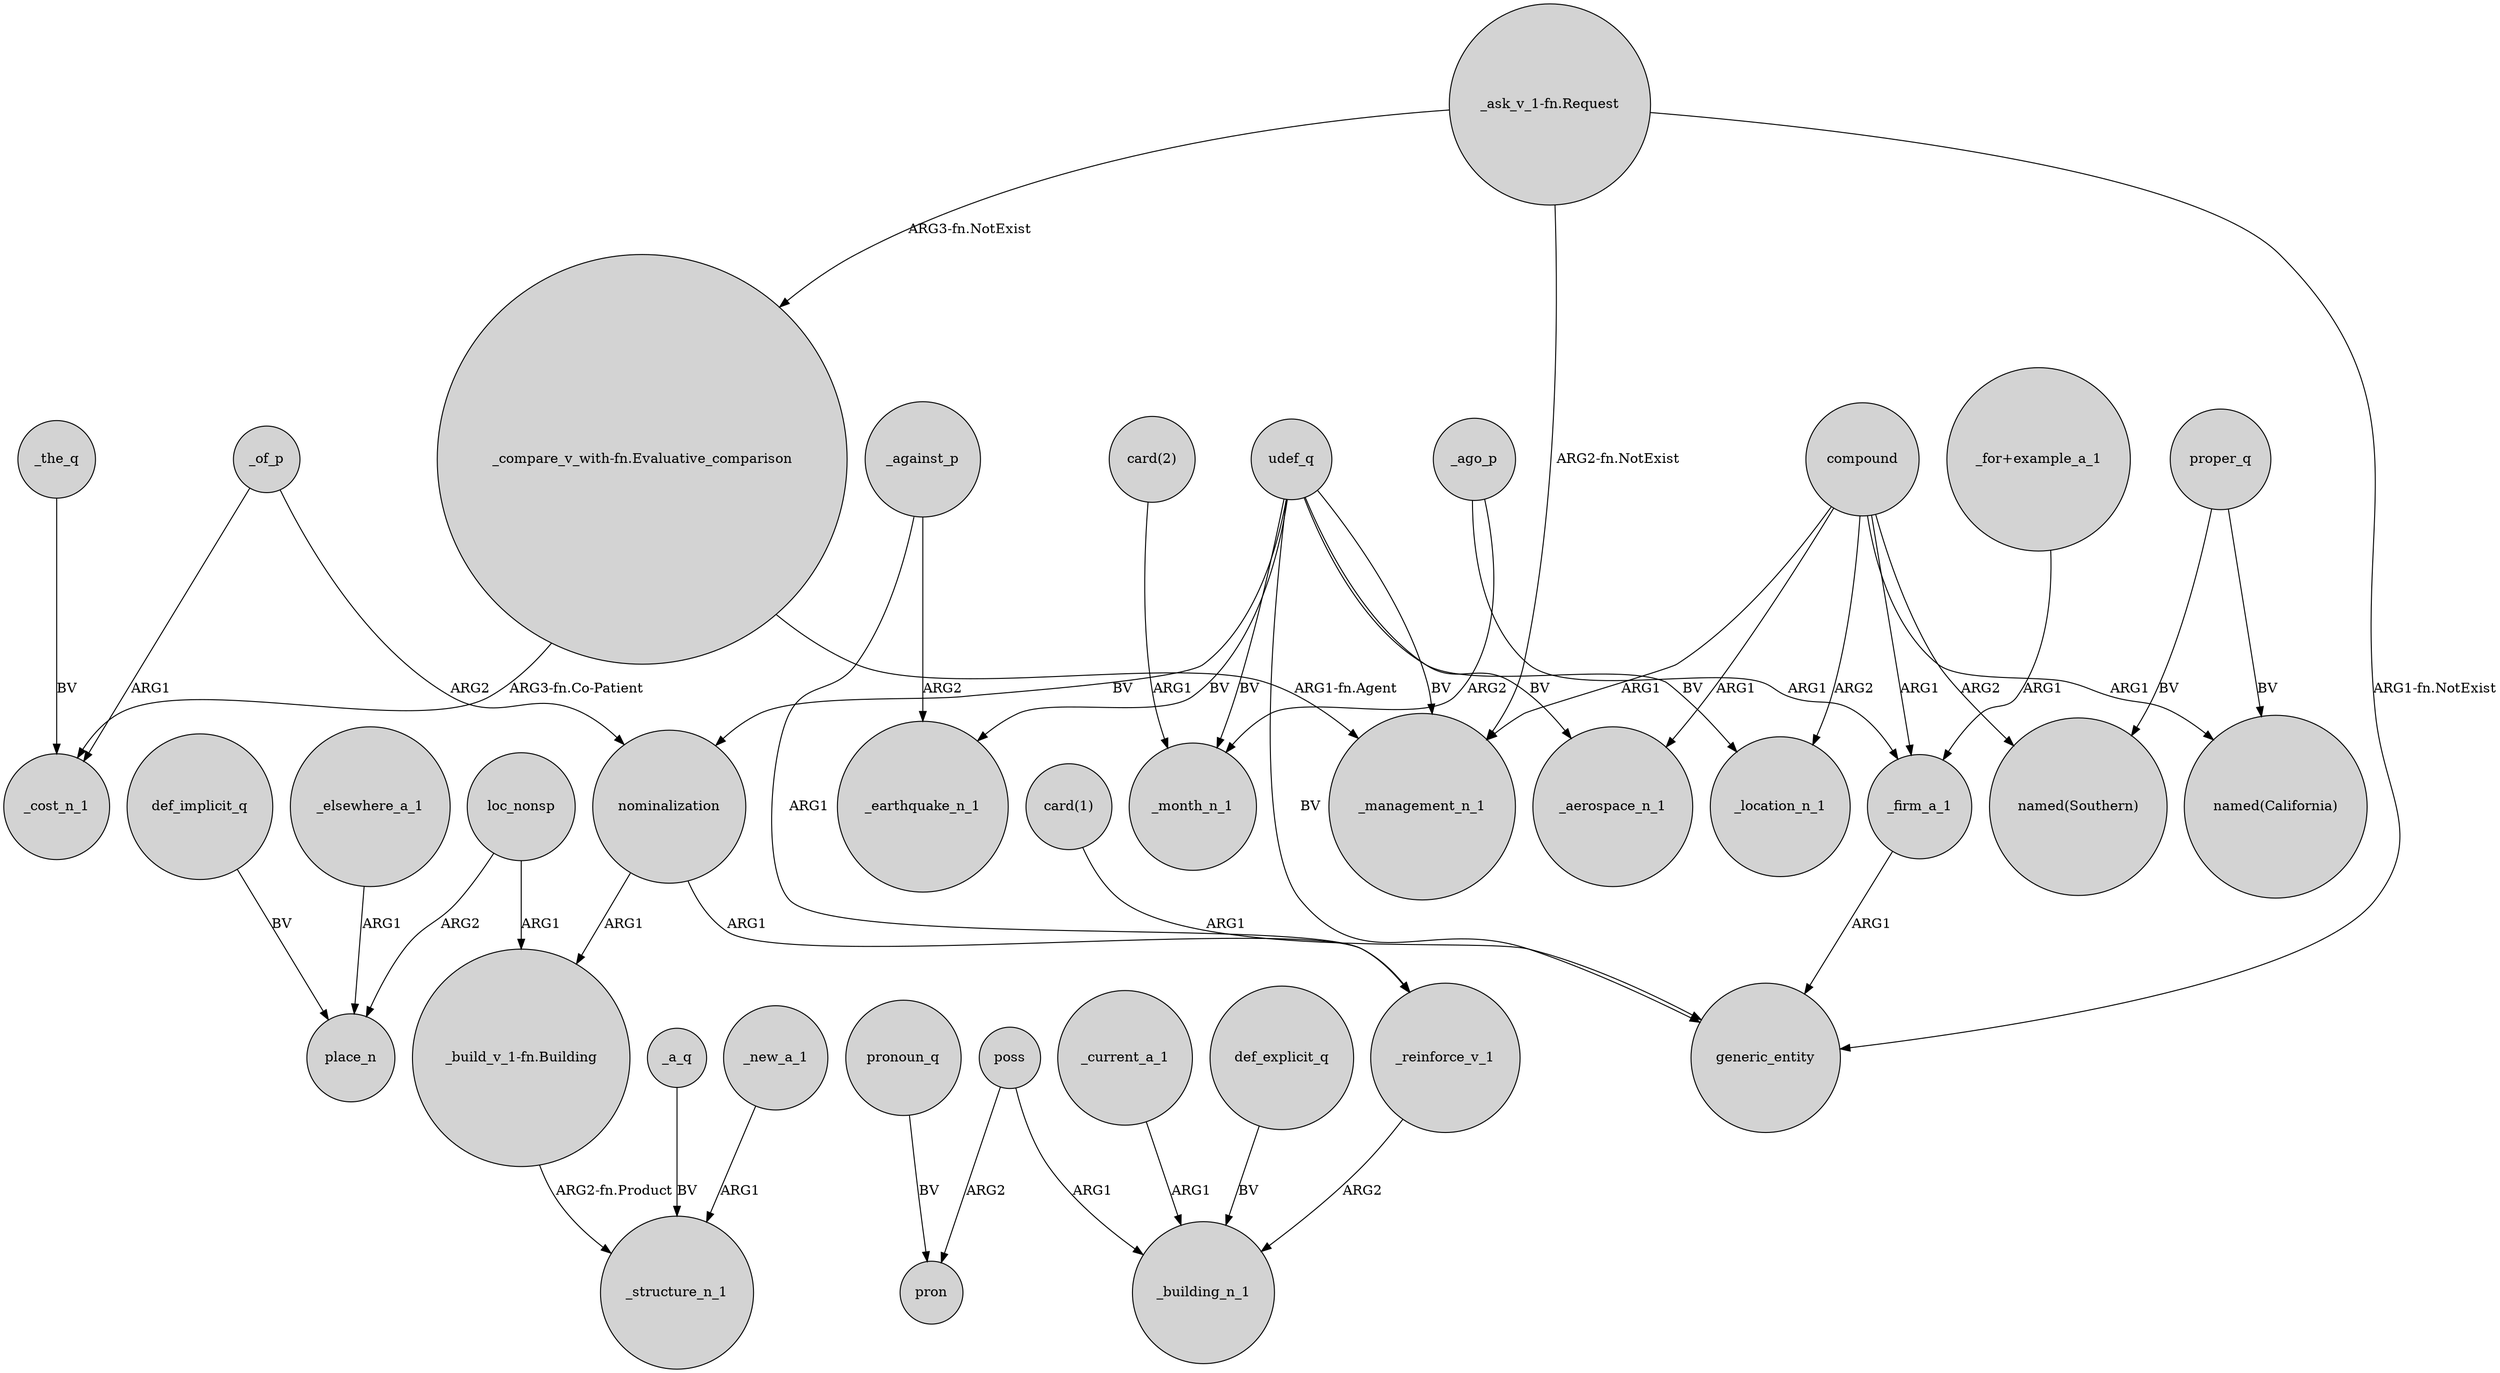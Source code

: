 digraph {
	node [shape=circle style=filled]
	"_compare_v_with-fn.Evaluative_comparison" -> _cost_n_1 [label="ARG3-fn.Co-Patient"]
	loc_nonsp -> "_build_v_1-fn.Building" [label=ARG1]
	"_ask_v_1-fn.Request" -> "_compare_v_with-fn.Evaluative_comparison" [label="ARG3-fn.NotExist"]
	"card(2)" -> _month_n_1 [label=ARG1]
	udef_q -> generic_entity [label=BV]
	poss -> pron [label=ARG2]
	udef_q -> _aerospace_n_1 [label=BV]
	_current_a_1 -> _building_n_1 [label=ARG1]
	_reinforce_v_1 -> _building_n_1 [label=ARG2]
	"_ask_v_1-fn.Request" -> _management_n_1 [label="ARG2-fn.NotExist"]
	poss -> _building_n_1 [label=ARG1]
	"_compare_v_with-fn.Evaluative_comparison" -> _management_n_1 [label="ARG1-fn.Agent"]
	compound -> "named(Southern)" [label=ARG2]
	proper_q -> "named(California)" [label=BV]
	nominalization -> "_build_v_1-fn.Building" [label=ARG1]
	_a_q -> _structure_n_1 [label=BV]
	udef_q -> _location_n_1 [label=BV]
	def_implicit_q -> place_n [label=BV]
	_against_p -> _reinforce_v_1 [label=ARG1]
	udef_q -> _management_n_1 [label=BV]
	"_build_v_1-fn.Building" -> _structure_n_1 [label="ARG2-fn.Product"]
	udef_q -> _month_n_1 [label=BV]
	_the_q -> _cost_n_1 [label=BV]
	compound -> _location_n_1 [label=ARG2]
	_of_p -> _cost_n_1 [label=ARG1]
	"_for+example_a_1" -> _firm_a_1 [label=ARG1]
	pronoun_q -> pron [label=BV]
	proper_q -> "named(Southern)" [label=BV]
	compound -> "named(California)" [label=ARG1]
	compound -> _firm_a_1 [label=ARG1]
	_ago_p -> _firm_a_1 [label=ARG1]
	nominalization -> _reinforce_v_1 [label=ARG1]
	_elsewhere_a_1 -> place_n [label=ARG1]
	_of_p -> nominalization [label=ARG2]
	_against_p -> _earthquake_n_1 [label=ARG2]
	compound -> _aerospace_n_1 [label=ARG1]
	udef_q -> nominalization [label=BV]
	_firm_a_1 -> generic_entity [label=ARG1]
	"card(1)" -> generic_entity [label=ARG1]
	loc_nonsp -> place_n [label=ARG2]
	"_ask_v_1-fn.Request" -> generic_entity [label="ARG1-fn.NotExist"]
	_new_a_1 -> _structure_n_1 [label=ARG1]
	_ago_p -> _month_n_1 [label=ARG2]
	def_explicit_q -> _building_n_1 [label=BV]
	compound -> _management_n_1 [label=ARG1]
	udef_q -> _earthquake_n_1 [label=BV]
}
